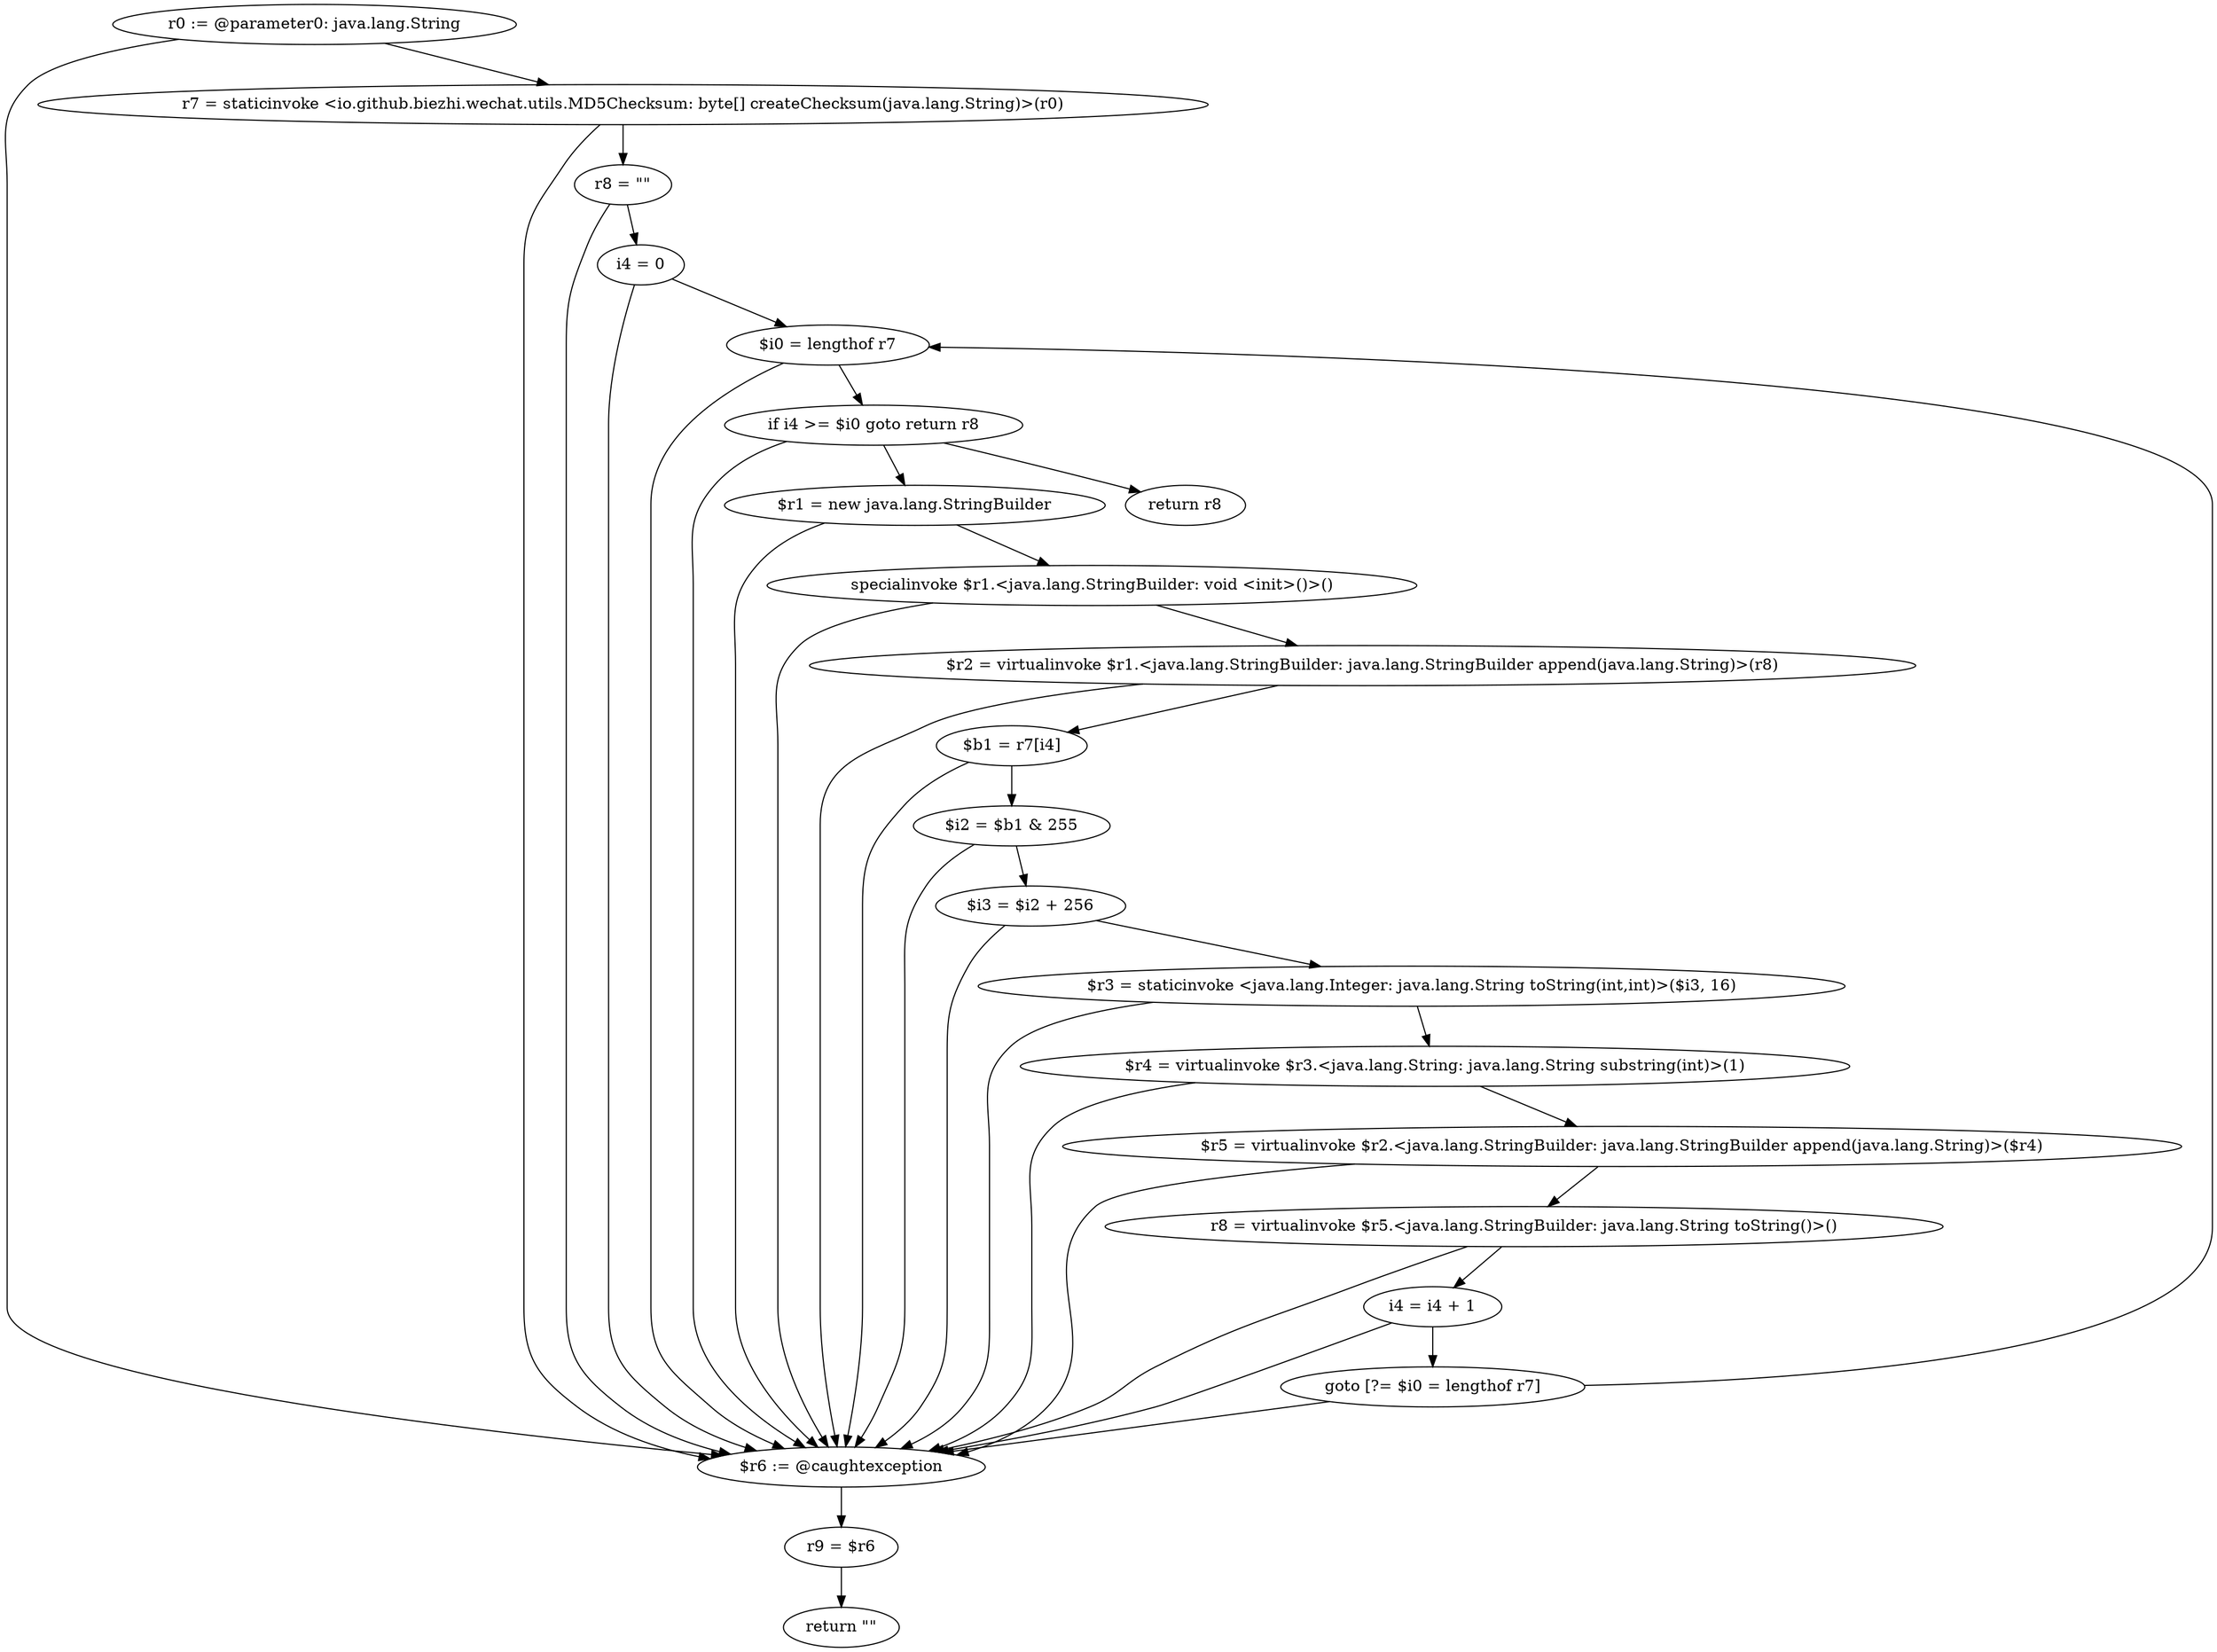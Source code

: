 digraph "unitGraph" {
    "r0 := @parameter0: java.lang.String"
    "r7 = staticinvoke <io.github.biezhi.wechat.utils.MD5Checksum: byte[] createChecksum(java.lang.String)>(r0)"
    "r8 = \"\""
    "i4 = 0"
    "$i0 = lengthof r7"
    "if i4 >= $i0 goto return r8"
    "$r1 = new java.lang.StringBuilder"
    "specialinvoke $r1.<java.lang.StringBuilder: void <init>()>()"
    "$r2 = virtualinvoke $r1.<java.lang.StringBuilder: java.lang.StringBuilder append(java.lang.String)>(r8)"
    "$b1 = r7[i4]"
    "$i2 = $b1 & 255"
    "$i3 = $i2 + 256"
    "$r3 = staticinvoke <java.lang.Integer: java.lang.String toString(int,int)>($i3, 16)"
    "$r4 = virtualinvoke $r3.<java.lang.String: java.lang.String substring(int)>(1)"
    "$r5 = virtualinvoke $r2.<java.lang.StringBuilder: java.lang.StringBuilder append(java.lang.String)>($r4)"
    "r8 = virtualinvoke $r5.<java.lang.StringBuilder: java.lang.String toString()>()"
    "i4 = i4 + 1"
    "goto [?= $i0 = lengthof r7]"
    "return r8"
    "$r6 := @caughtexception"
    "r9 = $r6"
    "return \"\""
    "r0 := @parameter0: java.lang.String"->"r7 = staticinvoke <io.github.biezhi.wechat.utils.MD5Checksum: byte[] createChecksum(java.lang.String)>(r0)";
    "r0 := @parameter0: java.lang.String"->"$r6 := @caughtexception";
    "r7 = staticinvoke <io.github.biezhi.wechat.utils.MD5Checksum: byte[] createChecksum(java.lang.String)>(r0)"->"r8 = \"\"";
    "r7 = staticinvoke <io.github.biezhi.wechat.utils.MD5Checksum: byte[] createChecksum(java.lang.String)>(r0)"->"$r6 := @caughtexception";
    "r8 = \"\""->"i4 = 0";
    "r8 = \"\""->"$r6 := @caughtexception";
    "i4 = 0"->"$i0 = lengthof r7";
    "i4 = 0"->"$r6 := @caughtexception";
    "$i0 = lengthof r7"->"if i4 >= $i0 goto return r8";
    "$i0 = lengthof r7"->"$r6 := @caughtexception";
    "if i4 >= $i0 goto return r8"->"$r1 = new java.lang.StringBuilder";
    "if i4 >= $i0 goto return r8"->"return r8";
    "if i4 >= $i0 goto return r8"->"$r6 := @caughtexception";
    "$r1 = new java.lang.StringBuilder"->"specialinvoke $r1.<java.lang.StringBuilder: void <init>()>()";
    "$r1 = new java.lang.StringBuilder"->"$r6 := @caughtexception";
    "specialinvoke $r1.<java.lang.StringBuilder: void <init>()>()"->"$r2 = virtualinvoke $r1.<java.lang.StringBuilder: java.lang.StringBuilder append(java.lang.String)>(r8)";
    "specialinvoke $r1.<java.lang.StringBuilder: void <init>()>()"->"$r6 := @caughtexception";
    "$r2 = virtualinvoke $r1.<java.lang.StringBuilder: java.lang.StringBuilder append(java.lang.String)>(r8)"->"$b1 = r7[i4]";
    "$r2 = virtualinvoke $r1.<java.lang.StringBuilder: java.lang.StringBuilder append(java.lang.String)>(r8)"->"$r6 := @caughtexception";
    "$b1 = r7[i4]"->"$i2 = $b1 & 255";
    "$b1 = r7[i4]"->"$r6 := @caughtexception";
    "$i2 = $b1 & 255"->"$i3 = $i2 + 256";
    "$i2 = $b1 & 255"->"$r6 := @caughtexception";
    "$i3 = $i2 + 256"->"$r3 = staticinvoke <java.lang.Integer: java.lang.String toString(int,int)>($i3, 16)";
    "$i3 = $i2 + 256"->"$r6 := @caughtexception";
    "$r3 = staticinvoke <java.lang.Integer: java.lang.String toString(int,int)>($i3, 16)"->"$r4 = virtualinvoke $r3.<java.lang.String: java.lang.String substring(int)>(1)";
    "$r3 = staticinvoke <java.lang.Integer: java.lang.String toString(int,int)>($i3, 16)"->"$r6 := @caughtexception";
    "$r4 = virtualinvoke $r3.<java.lang.String: java.lang.String substring(int)>(1)"->"$r5 = virtualinvoke $r2.<java.lang.StringBuilder: java.lang.StringBuilder append(java.lang.String)>($r4)";
    "$r4 = virtualinvoke $r3.<java.lang.String: java.lang.String substring(int)>(1)"->"$r6 := @caughtexception";
    "$r5 = virtualinvoke $r2.<java.lang.StringBuilder: java.lang.StringBuilder append(java.lang.String)>($r4)"->"r8 = virtualinvoke $r5.<java.lang.StringBuilder: java.lang.String toString()>()";
    "$r5 = virtualinvoke $r2.<java.lang.StringBuilder: java.lang.StringBuilder append(java.lang.String)>($r4)"->"$r6 := @caughtexception";
    "r8 = virtualinvoke $r5.<java.lang.StringBuilder: java.lang.String toString()>()"->"i4 = i4 + 1";
    "r8 = virtualinvoke $r5.<java.lang.StringBuilder: java.lang.String toString()>()"->"$r6 := @caughtexception";
    "i4 = i4 + 1"->"goto [?= $i0 = lengthof r7]";
    "i4 = i4 + 1"->"$r6 := @caughtexception";
    "goto [?= $i0 = lengthof r7]"->"$i0 = lengthof r7";
    "goto [?= $i0 = lengthof r7]"->"$r6 := @caughtexception";
    "$r6 := @caughtexception"->"r9 = $r6";
    "r9 = $r6"->"return \"\"";
}
